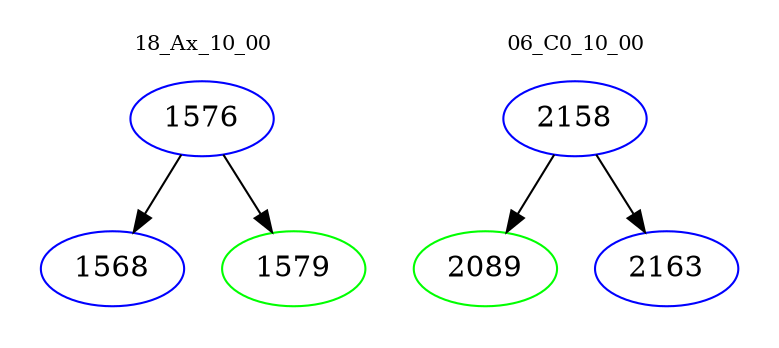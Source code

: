 digraph{
subgraph cluster_0 {
color = white
label = "18_Ax_10_00";
fontsize=10;
T0_1576 [label="1576", color="blue"]
T0_1576 -> T0_1568 [color="black"]
T0_1568 [label="1568", color="blue"]
T0_1576 -> T0_1579 [color="black"]
T0_1579 [label="1579", color="green"]
}
subgraph cluster_1 {
color = white
label = "06_C0_10_00";
fontsize=10;
T1_2158 [label="2158", color="blue"]
T1_2158 -> T1_2089 [color="black"]
T1_2089 [label="2089", color="green"]
T1_2158 -> T1_2163 [color="black"]
T1_2163 [label="2163", color="blue"]
}
}
